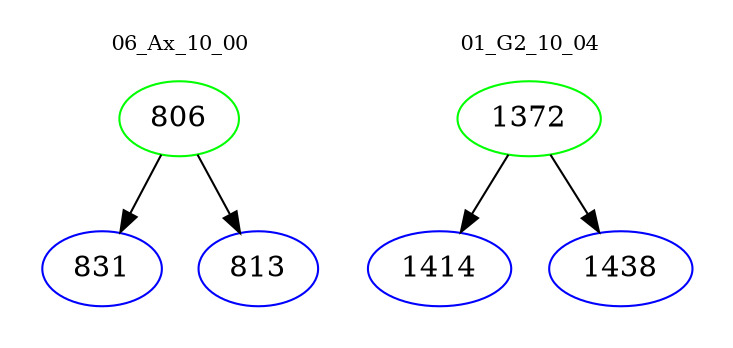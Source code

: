 digraph{
subgraph cluster_0 {
color = white
label = "06_Ax_10_00";
fontsize=10;
T0_806 [label="806", color="green"]
T0_806 -> T0_831 [color="black"]
T0_831 [label="831", color="blue"]
T0_806 -> T0_813 [color="black"]
T0_813 [label="813", color="blue"]
}
subgraph cluster_1 {
color = white
label = "01_G2_10_04";
fontsize=10;
T1_1372 [label="1372", color="green"]
T1_1372 -> T1_1414 [color="black"]
T1_1414 [label="1414", color="blue"]
T1_1372 -> T1_1438 [color="black"]
T1_1438 [label="1438", color="blue"]
}
}
